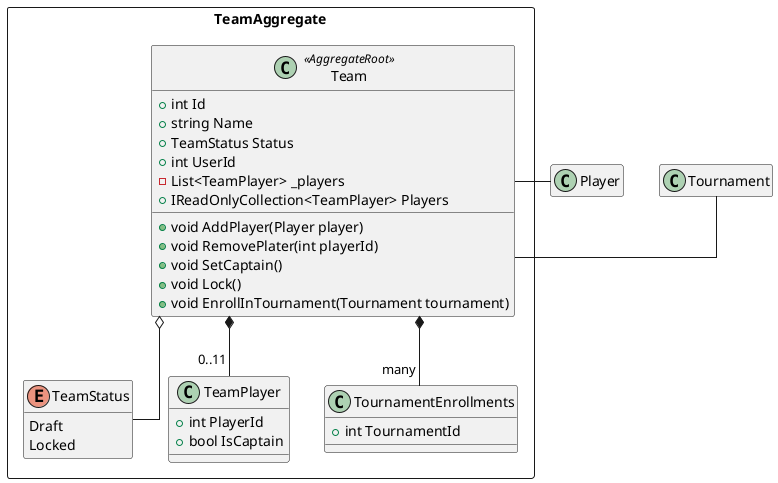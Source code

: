 @startuml Team
hide enum methods
skinparam Linetype Ortho

package TeamAggregate <<Rectangle>> {
    class Team <<AggregateRoot>> {
        +int Id
        +string Name
        +TeamStatus Status
        +int UserId
        -List<TeamPlayer> _players
        +IReadOnlyCollection<TeamPlayer> Players

        +void AddPlayer(Player player)
        +void RemovePlater(int playerId)
        +void SetCaptain()
        +void Lock()
        +void EnrollInTournament(Tournament tournament)
    }

    enum TeamStatus {
        Draft
        Locked
    }

    class TeamPlayer {
        +int PlayerId 
        +bool IsCaptain   
    }

    class TournamentEnrollments {
        +int TournamentId
    }

    Team o-- TeamStatus
    Team *-- "0..11" TeamPlayer
    Team *-- "many" TournamentEnrollments
}

Team - Player
Team - Tournament

hide Player members
hide Tournament members
@enduml